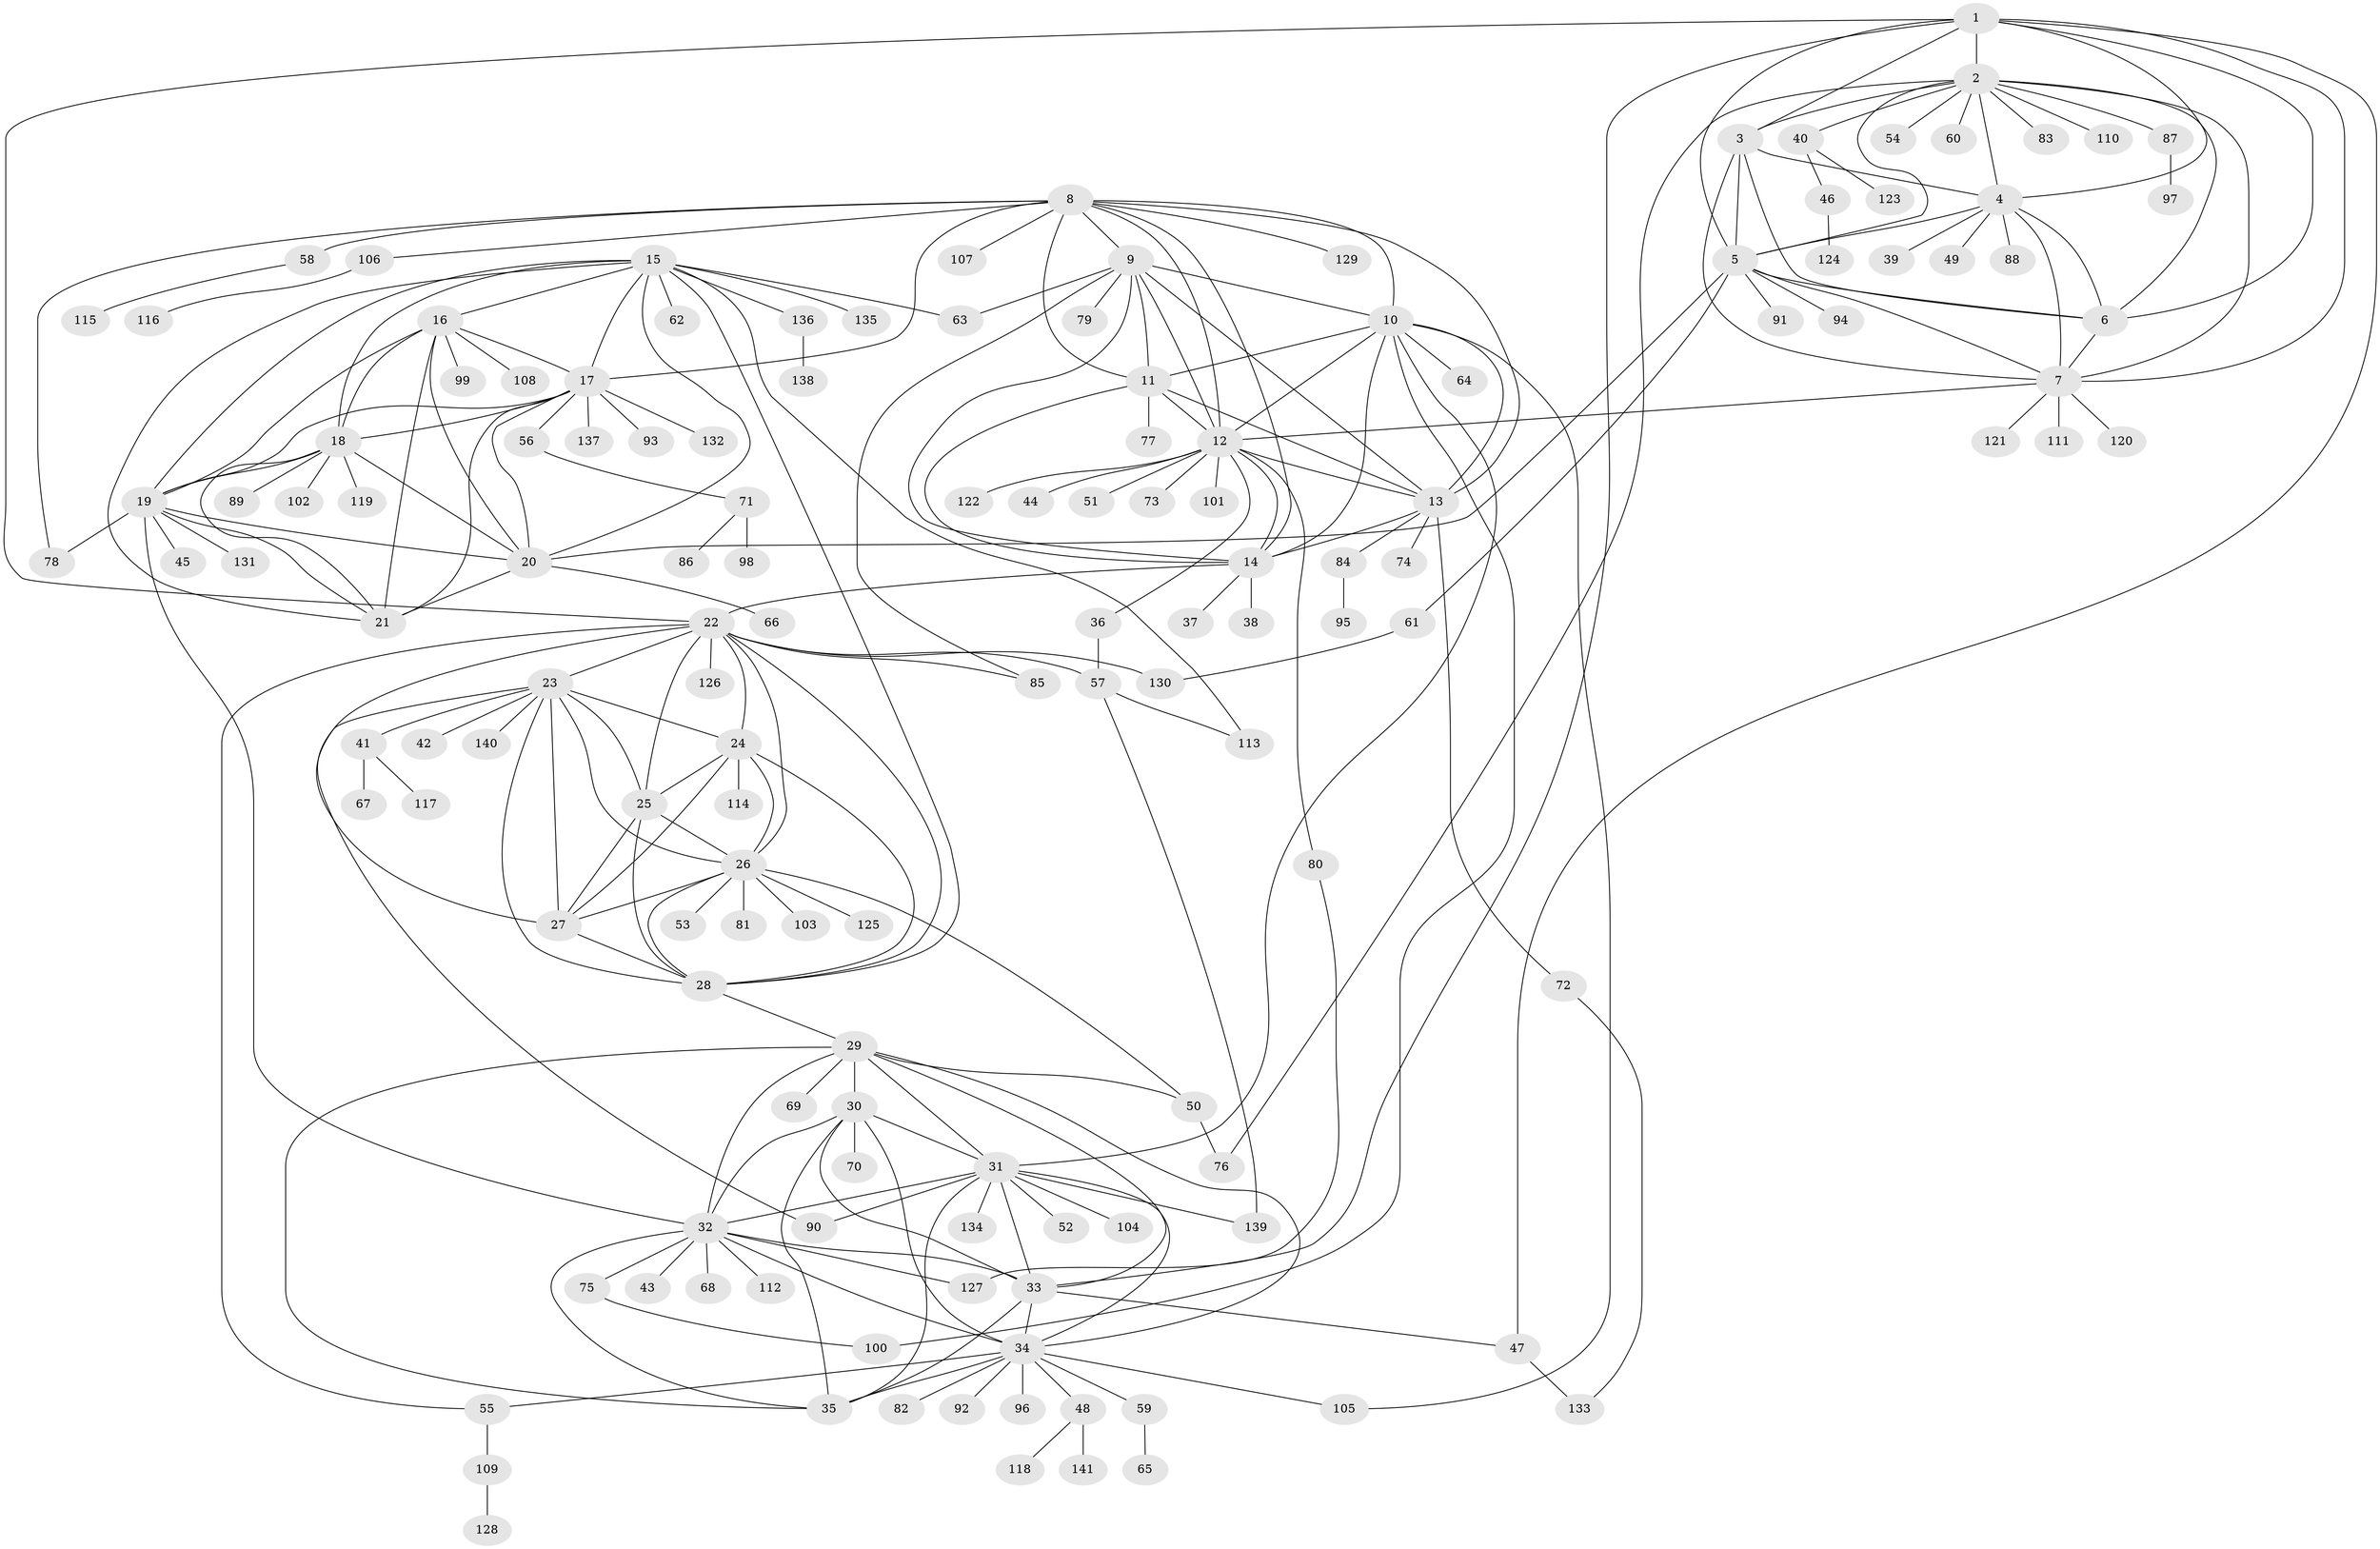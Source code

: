// Generated by graph-tools (version 1.1) at 2025/37/03/09/25 02:37:41]
// undirected, 141 vertices, 237 edges
graph export_dot {
graph [start="1"]
  node [color=gray90,style=filled];
  1;
  2;
  3;
  4;
  5;
  6;
  7;
  8;
  9;
  10;
  11;
  12;
  13;
  14;
  15;
  16;
  17;
  18;
  19;
  20;
  21;
  22;
  23;
  24;
  25;
  26;
  27;
  28;
  29;
  30;
  31;
  32;
  33;
  34;
  35;
  36;
  37;
  38;
  39;
  40;
  41;
  42;
  43;
  44;
  45;
  46;
  47;
  48;
  49;
  50;
  51;
  52;
  53;
  54;
  55;
  56;
  57;
  58;
  59;
  60;
  61;
  62;
  63;
  64;
  65;
  66;
  67;
  68;
  69;
  70;
  71;
  72;
  73;
  74;
  75;
  76;
  77;
  78;
  79;
  80;
  81;
  82;
  83;
  84;
  85;
  86;
  87;
  88;
  89;
  90;
  91;
  92;
  93;
  94;
  95;
  96;
  97;
  98;
  99;
  100;
  101;
  102;
  103;
  104;
  105;
  106;
  107;
  108;
  109;
  110;
  111;
  112;
  113;
  114;
  115;
  116;
  117;
  118;
  119;
  120;
  121;
  122;
  123;
  124;
  125;
  126;
  127;
  128;
  129;
  130;
  131;
  132;
  133;
  134;
  135;
  136;
  137;
  138;
  139;
  140;
  141;
  1 -- 2;
  1 -- 3;
  1 -- 4;
  1 -- 5;
  1 -- 6;
  1 -- 7;
  1 -- 22;
  1 -- 33;
  1 -- 47;
  2 -- 3;
  2 -- 4;
  2 -- 5;
  2 -- 6;
  2 -- 7;
  2 -- 40;
  2 -- 54;
  2 -- 60;
  2 -- 76;
  2 -- 83;
  2 -- 87;
  2 -- 110;
  3 -- 4;
  3 -- 5;
  3 -- 6;
  3 -- 7;
  4 -- 5;
  4 -- 6;
  4 -- 7;
  4 -- 39;
  4 -- 49;
  4 -- 88;
  5 -- 6;
  5 -- 7;
  5 -- 20;
  5 -- 61;
  5 -- 91;
  5 -- 94;
  6 -- 7;
  7 -- 12;
  7 -- 111;
  7 -- 120;
  7 -- 121;
  8 -- 9;
  8 -- 10;
  8 -- 11;
  8 -- 12;
  8 -- 13;
  8 -- 14;
  8 -- 17;
  8 -- 58;
  8 -- 78;
  8 -- 106;
  8 -- 107;
  8 -- 129;
  9 -- 10;
  9 -- 11;
  9 -- 12;
  9 -- 13;
  9 -- 14;
  9 -- 63;
  9 -- 79;
  9 -- 85;
  10 -- 11;
  10 -- 12;
  10 -- 13;
  10 -- 14;
  10 -- 31;
  10 -- 64;
  10 -- 100;
  10 -- 105;
  11 -- 12;
  11 -- 13;
  11 -- 14;
  11 -- 77;
  12 -- 13;
  12 -- 14;
  12 -- 36;
  12 -- 44;
  12 -- 51;
  12 -- 73;
  12 -- 80;
  12 -- 101;
  12 -- 122;
  13 -- 14;
  13 -- 72;
  13 -- 74;
  13 -- 84;
  14 -- 22;
  14 -- 37;
  14 -- 38;
  15 -- 16;
  15 -- 17;
  15 -- 18;
  15 -- 19;
  15 -- 20;
  15 -- 21;
  15 -- 28;
  15 -- 62;
  15 -- 63;
  15 -- 113;
  15 -- 135;
  15 -- 136;
  16 -- 17;
  16 -- 18;
  16 -- 19;
  16 -- 20;
  16 -- 21;
  16 -- 99;
  16 -- 108;
  17 -- 18;
  17 -- 19;
  17 -- 20;
  17 -- 21;
  17 -- 56;
  17 -- 93;
  17 -- 132;
  17 -- 137;
  18 -- 19;
  18 -- 20;
  18 -- 21;
  18 -- 89;
  18 -- 102;
  18 -- 119;
  19 -- 20;
  19 -- 21;
  19 -- 32;
  19 -- 45;
  19 -- 78;
  19 -- 131;
  20 -- 21;
  20 -- 66;
  22 -- 23;
  22 -- 24;
  22 -- 25;
  22 -- 26;
  22 -- 27;
  22 -- 28;
  22 -- 55;
  22 -- 57;
  22 -- 85;
  22 -- 126;
  22 -- 130;
  23 -- 24;
  23 -- 25;
  23 -- 26;
  23 -- 27;
  23 -- 28;
  23 -- 41;
  23 -- 42;
  23 -- 90;
  23 -- 140;
  24 -- 25;
  24 -- 26;
  24 -- 27;
  24 -- 28;
  24 -- 114;
  25 -- 26;
  25 -- 27;
  25 -- 28;
  26 -- 27;
  26 -- 28;
  26 -- 50;
  26 -- 53;
  26 -- 81;
  26 -- 103;
  26 -- 125;
  27 -- 28;
  28 -- 29;
  29 -- 30;
  29 -- 31;
  29 -- 32;
  29 -- 33;
  29 -- 34;
  29 -- 35;
  29 -- 50;
  29 -- 69;
  30 -- 31;
  30 -- 32;
  30 -- 33;
  30 -- 34;
  30 -- 35;
  30 -- 70;
  31 -- 32;
  31 -- 33;
  31 -- 34;
  31 -- 35;
  31 -- 52;
  31 -- 90;
  31 -- 104;
  31 -- 134;
  31 -- 139;
  32 -- 33;
  32 -- 34;
  32 -- 35;
  32 -- 43;
  32 -- 68;
  32 -- 75;
  32 -- 112;
  32 -- 127;
  33 -- 34;
  33 -- 35;
  33 -- 47;
  34 -- 35;
  34 -- 48;
  34 -- 55;
  34 -- 59;
  34 -- 82;
  34 -- 92;
  34 -- 96;
  34 -- 105;
  36 -- 57;
  40 -- 46;
  40 -- 123;
  41 -- 67;
  41 -- 117;
  46 -- 124;
  47 -- 133;
  48 -- 118;
  48 -- 141;
  50 -- 76;
  55 -- 109;
  56 -- 71;
  57 -- 113;
  57 -- 139;
  58 -- 115;
  59 -- 65;
  61 -- 130;
  71 -- 86;
  71 -- 98;
  72 -- 133;
  75 -- 100;
  80 -- 127;
  84 -- 95;
  87 -- 97;
  106 -- 116;
  109 -- 128;
  136 -- 138;
}
